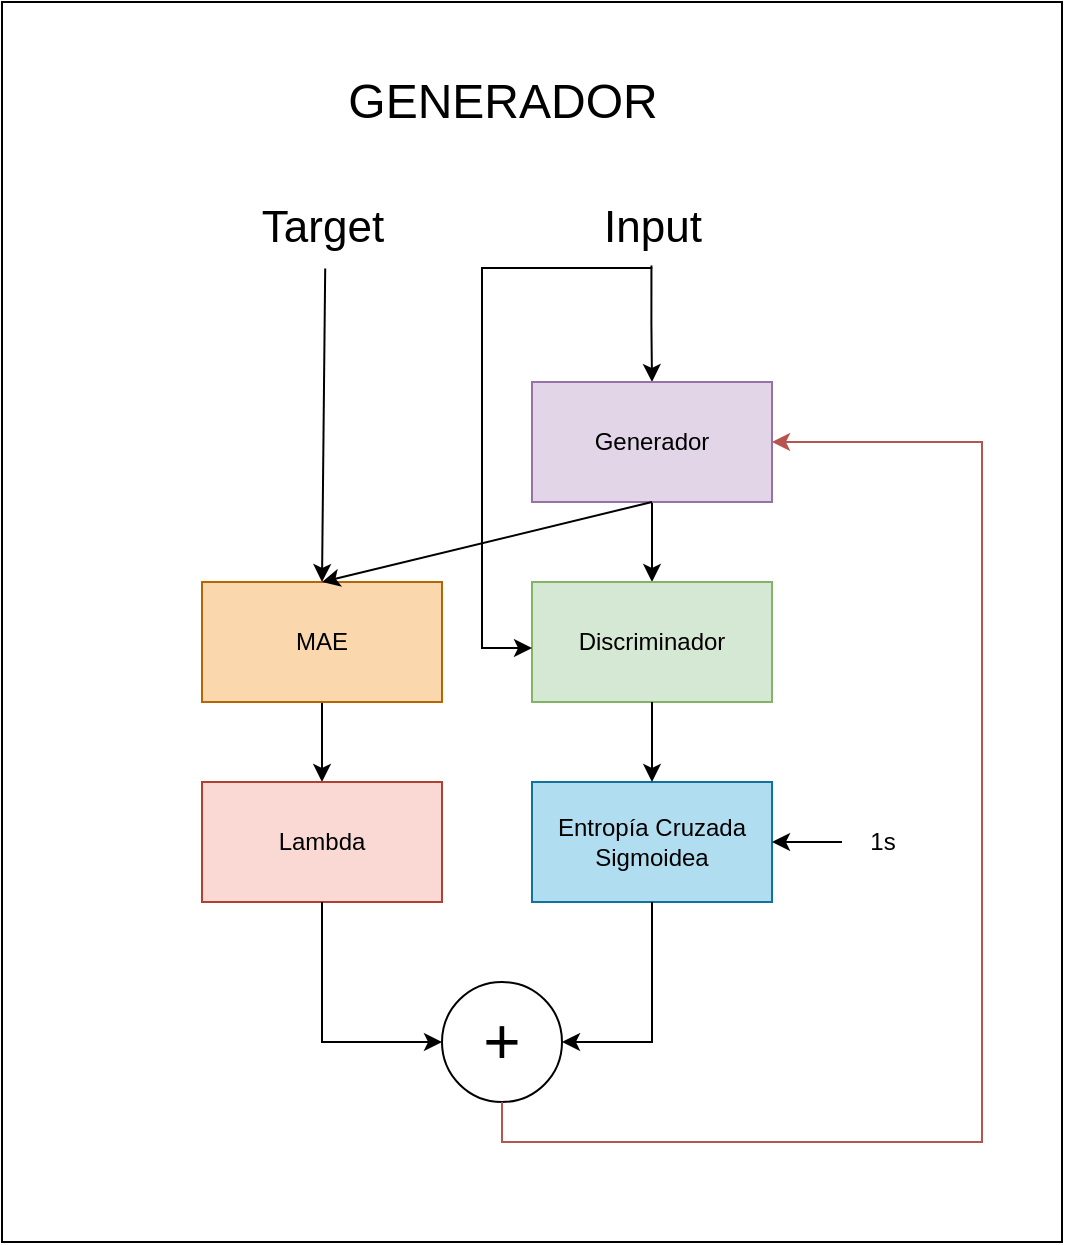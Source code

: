 <mxfile version="24.3.1" type="device">
  <diagram name="Página-1" id="J5FDIzUG-unwPhtC_PGh">
    <mxGraphModel dx="1430" dy="757" grid="1" gridSize="10" guides="1" tooltips="1" connect="1" arrows="1" fold="1" page="1" pageScale="1" pageWidth="1169" pageHeight="827" math="0" shadow="0">
      <root>
        <mxCell id="0" />
        <mxCell id="1" parent="0" />
        <mxCell id="sXUmuESlsFK34mPvLsPc-24" value="" style="rounded=0;whiteSpace=wrap;html=1;" vertex="1" parent="1">
          <mxGeometry x="110" y="150" width="530" height="620" as="geometry" />
        </mxCell>
        <mxCell id="sXUmuESlsFK34mPvLsPc-1" value="&lt;font style=&quot;font-size: 22px;&quot;&gt;Target&lt;/font&gt;" style="text;html=1;align=center;verticalAlign=middle;resizable=0;points=[];autosize=1;strokeColor=none;fillColor=none;" vertex="1" parent="1">
          <mxGeometry x="230" y="243" width="80" height="40" as="geometry" />
        </mxCell>
        <mxCell id="sXUmuESlsFK34mPvLsPc-7" value="" style="edgeStyle=orthogonalEdgeStyle;rounded=0;orthogonalLoop=1;jettySize=auto;html=1;exitX=0.496;exitY=0.968;exitDx=0;exitDy=0;exitPerimeter=0;" edge="1" parent="1" source="sXUmuESlsFK34mPvLsPc-2" target="sXUmuESlsFK34mPvLsPc-6">
          <mxGeometry relative="1" as="geometry" />
        </mxCell>
        <mxCell id="sXUmuESlsFK34mPvLsPc-2" value="&lt;font style=&quot;font-size: 22px;&quot;&gt;Input&lt;/font&gt;" style="text;html=1;align=center;verticalAlign=middle;resizable=0;points=[];autosize=1;strokeColor=none;fillColor=none;" vertex="1" parent="1">
          <mxGeometry x="400" y="243" width="70" height="40" as="geometry" />
        </mxCell>
        <mxCell id="sXUmuESlsFK34mPvLsPc-3" value="" style="endArrow=classic;html=1;rounded=0;exitX=0.52;exitY=1.007;exitDx=0;exitDy=0;exitPerimeter=0;entryX=0.5;entryY=0;entryDx=0;entryDy=0;" edge="1" parent="1" source="sXUmuESlsFK34mPvLsPc-1" target="sXUmuESlsFK34mPvLsPc-5">
          <mxGeometry width="50" height="50" relative="1" as="geometry">
            <mxPoint x="300" y="370" as="sourcePoint" />
            <mxPoint x="270" y="360" as="targetPoint" />
          </mxGeometry>
        </mxCell>
        <mxCell id="sXUmuESlsFK34mPvLsPc-12" value="" style="edgeStyle=orthogonalEdgeStyle;rounded=0;orthogonalLoop=1;jettySize=auto;html=1;" edge="1" parent="1" source="sXUmuESlsFK34mPvLsPc-5" target="sXUmuESlsFK34mPvLsPc-11">
          <mxGeometry relative="1" as="geometry" />
        </mxCell>
        <mxCell id="sXUmuESlsFK34mPvLsPc-5" value="MAE" style="rounded=0;whiteSpace=wrap;html=1;fillColor=#fad7ac;strokeColor=#b46504;" vertex="1" parent="1">
          <mxGeometry x="210" y="440" width="120" height="60" as="geometry" />
        </mxCell>
        <mxCell id="sXUmuESlsFK34mPvLsPc-9" value="" style="edgeStyle=orthogonalEdgeStyle;rounded=0;orthogonalLoop=1;jettySize=auto;html=1;" edge="1" parent="1" source="sXUmuESlsFK34mPvLsPc-6" target="sXUmuESlsFK34mPvLsPc-8">
          <mxGeometry relative="1" as="geometry" />
        </mxCell>
        <mxCell id="sXUmuESlsFK34mPvLsPc-6" value="Generador" style="whiteSpace=wrap;html=1;fillColor=#e1d5e7;strokeColor=#9673a6;" vertex="1" parent="1">
          <mxGeometry x="375" y="340" width="120" height="60" as="geometry" />
        </mxCell>
        <mxCell id="sXUmuESlsFK34mPvLsPc-8" value="Discriminador" style="whiteSpace=wrap;html=1;fillColor=#d5e8d4;strokeColor=#82b366;" vertex="1" parent="1">
          <mxGeometry x="375" y="440" width="120" height="60" as="geometry" />
        </mxCell>
        <mxCell id="sXUmuESlsFK34mPvLsPc-10" value="" style="endArrow=classic;html=1;rounded=0;exitX=0.5;exitY=1;exitDx=0;exitDy=0;entryX=0.5;entryY=0;entryDx=0;entryDy=0;" edge="1" parent="1" source="sXUmuESlsFK34mPvLsPc-6" target="sXUmuESlsFK34mPvLsPc-5">
          <mxGeometry width="50" height="50" relative="1" as="geometry">
            <mxPoint x="320" y="380" as="sourcePoint" />
            <mxPoint x="370" y="330" as="targetPoint" />
          </mxGeometry>
        </mxCell>
        <mxCell id="sXUmuESlsFK34mPvLsPc-11" value="Lambda" style="whiteSpace=wrap;html=1;rounded=0;fillColor=#fad9d5;strokeColor=#ae4132;" vertex="1" parent="1">
          <mxGeometry x="210" y="540" width="120" height="60" as="geometry" />
        </mxCell>
        <mxCell id="sXUmuESlsFK34mPvLsPc-13" value="&lt;font style=&quot;font-size: 32px;&quot;&gt;+&lt;/font&gt;" style="ellipse;whiteSpace=wrap;html=1;aspect=fixed;" vertex="1" parent="1">
          <mxGeometry x="330" y="640" width="60" height="60" as="geometry" />
        </mxCell>
        <mxCell id="sXUmuESlsFK34mPvLsPc-14" value="" style="endArrow=classic;html=1;rounded=0;exitX=0.5;exitY=1;exitDx=0;exitDy=0;entryX=0;entryY=0.5;entryDx=0;entryDy=0;" edge="1" parent="1" source="sXUmuESlsFK34mPvLsPc-11" target="sXUmuESlsFK34mPvLsPc-13">
          <mxGeometry width="50" height="50" relative="1" as="geometry">
            <mxPoint x="240" y="680" as="sourcePoint" />
            <mxPoint x="270" y="670" as="targetPoint" />
            <Array as="points">
              <mxPoint x="270" y="670" />
            </Array>
          </mxGeometry>
        </mxCell>
        <mxCell id="sXUmuESlsFK34mPvLsPc-15" value="Entropía Cruzada Sigmoidea" style="whiteSpace=wrap;html=1;rounded=0;fillColor=#b1ddf0;strokeColor=#10739e;" vertex="1" parent="1">
          <mxGeometry x="375" y="540" width="120" height="60" as="geometry" />
        </mxCell>
        <mxCell id="sXUmuESlsFK34mPvLsPc-16" value="&lt;font style=&quot;font-size: 24px;&quot;&gt;GENERADOR&lt;/font&gt;" style="text;html=1;align=center;verticalAlign=middle;resizable=0;points=[];autosize=1;strokeColor=none;fillColor=none;" vertex="1" parent="1">
          <mxGeometry x="270" y="180" width="180" height="40" as="geometry" />
        </mxCell>
        <mxCell id="sXUmuESlsFK34mPvLsPc-17" value="" style="endArrow=classic;html=1;rounded=0;exitX=0.5;exitY=1;exitDx=0;exitDy=0;entryX=1;entryY=0.5;entryDx=0;entryDy=0;fillColor=#f8cecc;strokeColor=#b85450;" edge="1" parent="1" source="sXUmuESlsFK34mPvLsPc-13" target="sXUmuESlsFK34mPvLsPc-6">
          <mxGeometry width="50" height="50" relative="1" as="geometry">
            <mxPoint x="380" y="760" as="sourcePoint" />
            <mxPoint x="560" y="380" as="targetPoint" />
            <Array as="points">
              <mxPoint x="360" y="720" />
              <mxPoint x="600" y="720" />
              <mxPoint x="600" y="370" />
            </Array>
          </mxGeometry>
        </mxCell>
        <mxCell id="sXUmuESlsFK34mPvLsPc-18" value="" style="endArrow=classic;html=1;rounded=0;exitX=0.5;exitY=1;exitDx=0;exitDy=0;entryX=0.5;entryY=0;entryDx=0;entryDy=0;" edge="1" parent="1" source="sXUmuESlsFK34mPvLsPc-8" target="sXUmuESlsFK34mPvLsPc-15">
          <mxGeometry width="50" height="50" relative="1" as="geometry">
            <mxPoint x="490" y="560" as="sourcePoint" />
            <mxPoint x="540" y="510" as="targetPoint" />
          </mxGeometry>
        </mxCell>
        <mxCell id="sXUmuESlsFK34mPvLsPc-19" value="" style="endArrow=classic;html=1;rounded=0;exitX=0.5;exitY=1;exitDx=0;exitDy=0;entryX=1;entryY=0.5;entryDx=0;entryDy=0;" edge="1" parent="1" source="sXUmuESlsFK34mPvLsPc-15" target="sXUmuESlsFK34mPvLsPc-13">
          <mxGeometry width="50" height="50" relative="1" as="geometry">
            <mxPoint x="450" y="680" as="sourcePoint" />
            <mxPoint x="430" y="670" as="targetPoint" />
            <Array as="points">
              <mxPoint x="435" y="670" />
            </Array>
          </mxGeometry>
        </mxCell>
        <mxCell id="sXUmuESlsFK34mPvLsPc-20" value="" style="endArrow=classic;html=1;rounded=0;exitX=0.502;exitY=0.925;exitDx=0;exitDy=0;exitPerimeter=0;entryX=0;entryY=0.5;entryDx=0;entryDy=0;" edge="1" parent="1">
          <mxGeometry width="50" height="50" relative="1" as="geometry">
            <mxPoint x="435.14" y="283" as="sourcePoint" />
            <mxPoint x="375" y="473" as="targetPoint" />
            <Array as="points">
              <mxPoint x="350" y="283" />
              <mxPoint x="350" y="473" />
            </Array>
          </mxGeometry>
        </mxCell>
        <mxCell id="sXUmuESlsFK34mPvLsPc-22" value="" style="edgeStyle=orthogonalEdgeStyle;rounded=0;orthogonalLoop=1;jettySize=auto;html=1;" edge="1" parent="1" source="sXUmuESlsFK34mPvLsPc-21" target="sXUmuESlsFK34mPvLsPc-15">
          <mxGeometry relative="1" as="geometry" />
        </mxCell>
        <mxCell id="sXUmuESlsFK34mPvLsPc-21" value="1s" style="text;html=1;align=center;verticalAlign=middle;resizable=0;points=[];autosize=1;strokeColor=none;fillColor=none;" vertex="1" parent="1">
          <mxGeometry x="530" y="555" width="40" height="30" as="geometry" />
        </mxCell>
      </root>
    </mxGraphModel>
  </diagram>
</mxfile>
